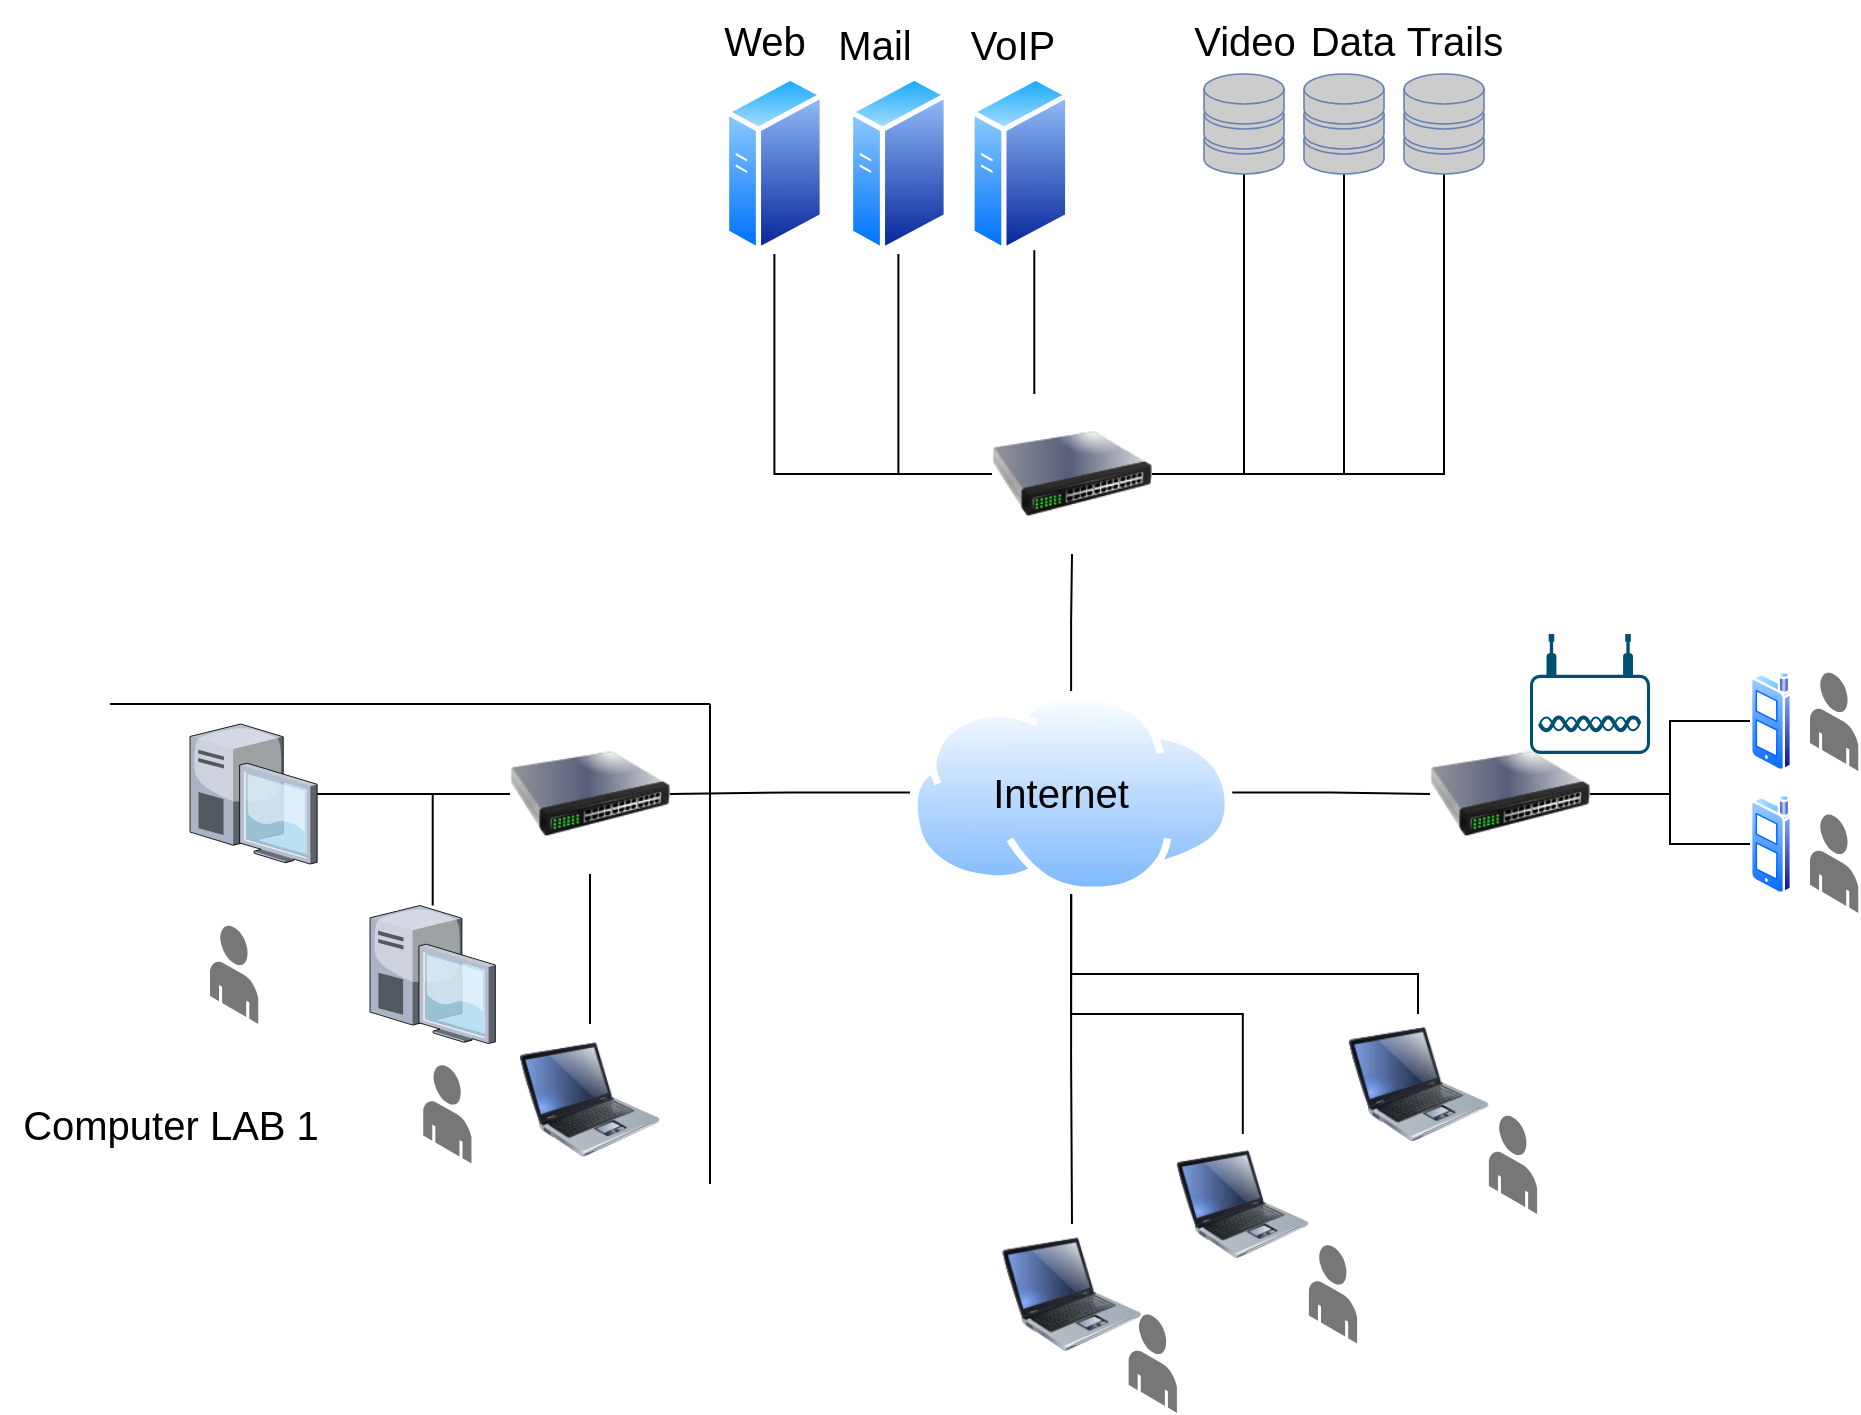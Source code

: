<mxfile version="24.0.0" type="google">
  <diagram name="Page-1" id="Afh1AuGvOd-qiEDZ2LGW">
    <mxGraphModel grid="1" page="1" gridSize="10" guides="1" tooltips="1" connect="1" arrows="1" fold="1" pageScale="1" pageWidth="827" pageHeight="1169" math="0" shadow="0">
      <root>
        <mxCell id="0" />
        <mxCell id="1" parent="0" />
        <mxCell id="FRi9AYQXIpdn9yopL1HB-31" style="edgeStyle=orthogonalEdgeStyle;rounded=0;orthogonalLoop=1;jettySize=auto;html=1;endArrow=none;endFill=0;fontSize=20;" edge="1" parent="1" source="FRi9AYQXIpdn9yopL1HB-1" target="FRi9AYQXIpdn9yopL1HB-4">
          <mxGeometry relative="1" as="geometry" />
        </mxCell>
        <mxCell id="FRi9AYQXIpdn9yopL1HB-32" style="edgeStyle=orthogonalEdgeStyle;rounded=0;orthogonalLoop=1;jettySize=auto;html=1;endArrow=none;endFill=0;fontSize=20;" edge="1" parent="1" source="FRi9AYQXIpdn9yopL1HB-1" target="FRi9AYQXIpdn9yopL1HB-5">
          <mxGeometry relative="1" as="geometry" />
        </mxCell>
        <mxCell id="FRi9AYQXIpdn9yopL1HB-33" style="edgeStyle=orthogonalEdgeStyle;rounded=0;orthogonalLoop=1;jettySize=auto;html=1;endArrow=none;endFill=0;fontSize=20;" edge="1" parent="1" source="FRi9AYQXIpdn9yopL1HB-1" target="FRi9AYQXIpdn9yopL1HB-19">
          <mxGeometry relative="1" as="geometry" />
        </mxCell>
        <mxCell id="FRi9AYQXIpdn9yopL1HB-34" style="edgeStyle=orthogonalEdgeStyle;rounded=0;orthogonalLoop=1;jettySize=auto;html=1;endArrow=none;endFill=0;fontSize=20;" edge="1" parent="1" source="FRi9AYQXIpdn9yopL1HB-1" target="FRi9AYQXIpdn9yopL1HB-18">
          <mxGeometry relative="1" as="geometry" />
        </mxCell>
        <mxCell id="FRi9AYQXIpdn9yopL1HB-36" style="edgeStyle=orthogonalEdgeStyle;rounded=0;orthogonalLoop=1;jettySize=auto;html=1;endArrow=none;endFill=0;fontSize=20;" edge="1" parent="1" source="FRi9AYQXIpdn9yopL1HB-1" target="FRi9AYQXIpdn9yopL1HB-3">
          <mxGeometry relative="1" as="geometry" />
        </mxCell>
        <mxCell id="FRi9AYQXIpdn9yopL1HB-50" style="edgeStyle=orthogonalEdgeStyle;rounded=0;orthogonalLoop=1;jettySize=auto;html=1;endArrow=none;endFill=0;fontSize=20;" edge="1" parent="1" source="FRi9AYQXIpdn9yopL1HB-1" target="FRi9AYQXIpdn9yopL1HB-17">
          <mxGeometry relative="1" as="geometry">
            <Array as="points">
              <mxPoint x="391" y="540" />
              <mxPoint x="564" y="540" />
            </Array>
          </mxGeometry>
        </mxCell>
        <mxCell id="FRi9AYQXIpdn9yopL1HB-1" value="" style="image;aspect=fixed;perimeter=ellipsePerimeter;html=1;align=center;shadow=0;dashed=0;spacingTop=3;image=img/lib/active_directory/internet_cloud.svg;fontSize=20;" vertex="1" parent="1">
          <mxGeometry x="310" y="398.5" width="161.12" height="101.5" as="geometry" />
        </mxCell>
        <mxCell id="FRi9AYQXIpdn9yopL1HB-37" style="edgeStyle=orthogonalEdgeStyle;rounded=0;orthogonalLoop=1;jettySize=auto;html=1;endArrow=none;endFill=0;fontSize=20;" edge="1" parent="1" source="FRi9AYQXIpdn9yopL1HB-3" target="FRi9AYQXIpdn9yopL1HB-25">
          <mxGeometry relative="1" as="geometry" />
        </mxCell>
        <mxCell id="FRi9AYQXIpdn9yopL1HB-38" style="edgeStyle=orthogonalEdgeStyle;rounded=0;orthogonalLoop=1;jettySize=auto;html=1;endArrow=none;endFill=0;fontSize=20;" edge="1" parent="1" source="FRi9AYQXIpdn9yopL1HB-3" target="FRi9AYQXIpdn9yopL1HB-24">
          <mxGeometry relative="1" as="geometry" />
        </mxCell>
        <mxCell id="FRi9AYQXIpdn9yopL1HB-39" style="edgeStyle=orthogonalEdgeStyle;rounded=0;orthogonalLoop=1;jettySize=auto;html=1;endArrow=none;endFill=0;fontSize=20;" edge="1" parent="1" source="FRi9AYQXIpdn9yopL1HB-3" target="FRi9AYQXIpdn9yopL1HB-23">
          <mxGeometry relative="1" as="geometry" />
        </mxCell>
        <mxCell id="FRi9AYQXIpdn9yopL1HB-3" value="" style="image;html=1;image=img/lib/clip_art/networking/Switch_128x128.png;fontSize=20;" vertex="1" parent="1">
          <mxGeometry x="110" y="410" width="80" height="80" as="geometry" />
        </mxCell>
        <mxCell id="FRi9AYQXIpdn9yopL1HB-41" style="edgeStyle=orthogonalEdgeStyle;rounded=0;orthogonalLoop=1;jettySize=auto;html=1;endArrow=none;endFill=0;fontSize=20;" edge="1" parent="1" source="FRi9AYQXIpdn9yopL1HB-4" target="FRi9AYQXIpdn9yopL1HB-7">
          <mxGeometry relative="1" as="geometry" />
        </mxCell>
        <mxCell id="FRi9AYQXIpdn9yopL1HB-42" style="edgeStyle=orthogonalEdgeStyle;rounded=0;orthogonalLoop=1;jettySize=auto;html=1;endArrow=none;endFill=0;fontSize=20;" edge="1" parent="1" source="FRi9AYQXIpdn9yopL1HB-4" target="FRi9AYQXIpdn9yopL1HB-6">
          <mxGeometry relative="1" as="geometry" />
        </mxCell>
        <mxCell id="FRi9AYQXIpdn9yopL1HB-43" style="edgeStyle=orthogonalEdgeStyle;rounded=0;orthogonalLoop=1;jettySize=auto;html=1;endArrow=none;endFill=0;fontSize=20;" edge="1" parent="1" source="FRi9AYQXIpdn9yopL1HB-4" target="FRi9AYQXIpdn9yopL1HB-8">
          <mxGeometry relative="1" as="geometry">
            <Array as="points">
              <mxPoint x="387" y="280" />
              <mxPoint x="387" y="280" />
            </Array>
          </mxGeometry>
        </mxCell>
        <mxCell id="FRi9AYQXIpdn9yopL1HB-44" style="edgeStyle=orthogonalEdgeStyle;rounded=0;orthogonalLoop=1;jettySize=auto;html=1;endArrow=none;endFill=0;fontSize=20;" edge="1" parent="1" source="FRi9AYQXIpdn9yopL1HB-4" target="FRi9AYQXIpdn9yopL1HB-9">
          <mxGeometry relative="1" as="geometry" />
        </mxCell>
        <mxCell id="FRi9AYQXIpdn9yopL1HB-45" style="edgeStyle=orthogonalEdgeStyle;rounded=0;orthogonalLoop=1;jettySize=auto;html=1;endArrow=none;endFill=0;fontSize=20;" edge="1" parent="1" source="FRi9AYQXIpdn9yopL1HB-4" target="FRi9AYQXIpdn9yopL1HB-10">
          <mxGeometry relative="1" as="geometry" />
        </mxCell>
        <mxCell id="FRi9AYQXIpdn9yopL1HB-46" style="edgeStyle=orthogonalEdgeStyle;rounded=0;orthogonalLoop=1;jettySize=auto;html=1;endArrow=none;endFill=0;fontSize=20;" edge="1" parent="1" source="FRi9AYQXIpdn9yopL1HB-4" target="FRi9AYQXIpdn9yopL1HB-11">
          <mxGeometry relative="1" as="geometry" />
        </mxCell>
        <mxCell id="FRi9AYQXIpdn9yopL1HB-4" value="" style="image;html=1;image=img/lib/clip_art/networking/Switch_128x128.png;fontSize=20;" vertex="1" parent="1">
          <mxGeometry x="351" y="250" width="80" height="80" as="geometry" />
        </mxCell>
        <mxCell id="FRi9AYQXIpdn9yopL1HB-47" style="edgeStyle=orthogonalEdgeStyle;rounded=0;orthogonalLoop=1;jettySize=auto;html=1;endArrow=none;endFill=0;fontSize=20;" edge="1" parent="1" source="FRi9AYQXIpdn9yopL1HB-5" target="FRi9AYQXIpdn9yopL1HB-13">
          <mxGeometry relative="1" as="geometry" />
        </mxCell>
        <mxCell id="FRi9AYQXIpdn9yopL1HB-48" style="edgeStyle=orthogonalEdgeStyle;rounded=0;orthogonalLoop=1;jettySize=auto;html=1;endArrow=none;endFill=0;fontSize=20;" edge="1" parent="1" source="FRi9AYQXIpdn9yopL1HB-5" target="FRi9AYQXIpdn9yopL1HB-14">
          <mxGeometry relative="1" as="geometry" />
        </mxCell>
        <mxCell id="FRi9AYQXIpdn9yopL1HB-5" value="" style="image;html=1;image=img/lib/clip_art/networking/Switch_128x128.png;fontSize=20;" vertex="1" parent="1">
          <mxGeometry x="570" y="410" width="80" height="80" as="geometry" />
        </mxCell>
        <mxCell id="FRi9AYQXIpdn9yopL1HB-6" value="" style="image;aspect=fixed;perimeter=ellipsePerimeter;html=1;align=center;shadow=0;dashed=0;spacingTop=3;image=img/lib/active_directory/generic_server.svg;fontSize=20;" vertex="1" parent="1">
          <mxGeometry x="217" y="90" width="50.4" height="90" as="geometry" />
        </mxCell>
        <mxCell id="FRi9AYQXIpdn9yopL1HB-7" value="" style="image;aspect=fixed;perimeter=ellipsePerimeter;html=1;align=center;shadow=0;dashed=0;spacingTop=3;image=img/lib/active_directory/generic_server.svg;fontSize=20;" vertex="1" parent="1">
          <mxGeometry x="279" y="90" width="50.4" height="90" as="geometry" />
        </mxCell>
        <mxCell id="FRi9AYQXIpdn9yopL1HB-8" value="" style="image;aspect=fixed;perimeter=ellipsePerimeter;html=1;align=center;shadow=0;dashed=0;spacingTop=3;image=img/lib/active_directory/generic_server.svg;fontSize=20;" vertex="1" parent="1">
          <mxGeometry x="339.72" y="90" width="50.4" height="90" as="geometry" />
        </mxCell>
        <mxCell id="FRi9AYQXIpdn9yopL1HB-9" value="" style="fontColor=#0066CC;verticalAlign=top;verticalLabelPosition=bottom;labelPosition=center;align=center;html=1;outlineConnect=0;fillColor=#CCCCCC;strokeColor=#6881B3;gradientColor=none;gradientDirection=north;strokeWidth=2;shape=mxgraph.networks.storage;fontSize=20;" vertex="1" parent="1">
          <mxGeometry x="457" y="90" width="40" height="50" as="geometry" />
        </mxCell>
        <mxCell id="FRi9AYQXIpdn9yopL1HB-10" value="" style="fontColor=#0066CC;verticalAlign=top;verticalLabelPosition=bottom;labelPosition=center;align=center;html=1;outlineConnect=0;fillColor=#CCCCCC;strokeColor=#6881B3;gradientColor=none;gradientDirection=north;strokeWidth=2;shape=mxgraph.networks.storage;fontSize=20;" vertex="1" parent="1">
          <mxGeometry x="507" y="90" width="40" height="50" as="geometry" />
        </mxCell>
        <mxCell id="FRi9AYQXIpdn9yopL1HB-11" value="" style="fontColor=#0066CC;verticalAlign=top;verticalLabelPosition=bottom;labelPosition=center;align=center;html=1;outlineConnect=0;fillColor=#CCCCCC;strokeColor=#6881B3;gradientColor=none;gradientDirection=north;strokeWidth=2;shape=mxgraph.networks.storage;fontSize=20;" vertex="1" parent="1">
          <mxGeometry x="557" y="90" width="40" height="50" as="geometry" />
        </mxCell>
        <mxCell id="FRi9AYQXIpdn9yopL1HB-12" value="" style="points=[[0.03,0.36,0],[0.18,0,0],[0.5,0.34,0],[0.82,0,0],[0.97,0.36,0],[1,0.67,0],[0.975,0.975,0],[0.5,1,0],[0.025,0.975,0],[0,0.67,0]];verticalLabelPosition=bottom;sketch=0;html=1;verticalAlign=top;aspect=fixed;align=center;pointerEvents=1;shape=mxgraph.cisco19.wireless_access_point;fillColor=#005073;strokeColor=none;fontSize=20;" vertex="1" parent="1">
          <mxGeometry x="620" y="370" width="60" height="60" as="geometry" />
        </mxCell>
        <mxCell id="FRi9AYQXIpdn9yopL1HB-13" value="" style="image;aspect=fixed;perimeter=ellipsePerimeter;html=1;align=center;shadow=0;dashed=0;spacingTop=3;image=img/lib/active_directory/cell_phone.svg;fontSize=20;" vertex="1" parent="1">
          <mxGeometry x="730" y="388.5" width="21" height="50" as="geometry" />
        </mxCell>
        <mxCell id="FRi9AYQXIpdn9yopL1HB-14" value="" style="image;aspect=fixed;perimeter=ellipsePerimeter;html=1;align=center;shadow=0;dashed=0;spacingTop=3;image=img/lib/active_directory/cell_phone.svg;fontSize=20;" vertex="1" parent="1">
          <mxGeometry x="730" y="450" width="21" height="50" as="geometry" />
        </mxCell>
        <mxCell id="FRi9AYQXIpdn9yopL1HB-15" value="" style="verticalLabelPosition=bottom;html=1;verticalAlign=top;strokeWidth=1;align=center;outlineConnect=0;dashed=0;outlineConnect=0;shape=mxgraph.aws3d.end_user;strokeColor=none;fillColor=#777777;aspect=fixed;fontSize=20;" vertex="1" parent="1">
          <mxGeometry x="760" y="460" width="24.12" height="49.46" as="geometry" />
        </mxCell>
        <mxCell id="FRi9AYQXIpdn9yopL1HB-16" value="" style="verticalLabelPosition=bottom;html=1;verticalAlign=top;strokeWidth=1;align=center;outlineConnect=0;dashed=0;outlineConnect=0;shape=mxgraph.aws3d.end_user;strokeColor=none;fillColor=#777777;aspect=fixed;fontSize=20;" vertex="1" parent="1">
          <mxGeometry x="760" y="389.04" width="24.12" height="49.46" as="geometry" />
        </mxCell>
        <mxCell id="FRi9AYQXIpdn9yopL1HB-17" value="" style="image;html=1;image=img/lib/clip_art/computers/Laptop_128x128.png;fontSize=20;" vertex="1" parent="1">
          <mxGeometry x="529.44" y="560" width="70" height="70" as="geometry" />
        </mxCell>
        <mxCell id="FRi9AYQXIpdn9yopL1HB-18" value="" style="image;html=1;image=img/lib/clip_art/computers/Laptop_128x128.png;fontSize=20;" vertex="1" parent="1">
          <mxGeometry x="356.28" y="665" width="69.44" height="70" as="geometry" />
        </mxCell>
        <mxCell id="FRi9AYQXIpdn9yopL1HB-19" value="" style="image;html=1;image=img/lib/clip_art/computers/Laptop_128x128.png;fontSize=20;" vertex="1" parent="1">
          <mxGeometry x="443.44" y="620" width="66" height="70" as="geometry" />
        </mxCell>
        <mxCell id="FRi9AYQXIpdn9yopL1HB-20" value="" style="verticalLabelPosition=bottom;html=1;verticalAlign=top;strokeWidth=1;align=center;outlineConnect=0;dashed=0;outlineConnect=0;shape=mxgraph.aws3d.end_user;strokeColor=none;fillColor=#777777;aspect=fixed;fontSize=20;" vertex="1" parent="1">
          <mxGeometry x="599.44" y="610.54" width="24.12" height="49.46" as="geometry" />
        </mxCell>
        <mxCell id="FRi9AYQXIpdn9yopL1HB-21" value="" style="verticalLabelPosition=bottom;html=1;verticalAlign=top;strokeWidth=1;align=center;outlineConnect=0;dashed=0;outlineConnect=0;shape=mxgraph.aws3d.end_user;strokeColor=none;fillColor=#777777;aspect=fixed;fontSize=20;" vertex="1" parent="1">
          <mxGeometry x="509.44" y="675.27" width="24.12" height="49.46" as="geometry" />
        </mxCell>
        <mxCell id="FRi9AYQXIpdn9yopL1HB-22" value="" style="verticalLabelPosition=bottom;html=1;verticalAlign=top;strokeWidth=1;align=center;outlineConnect=0;dashed=0;outlineConnect=0;shape=mxgraph.aws3d.end_user;strokeColor=none;fillColor=#777777;aspect=fixed;fontSize=20;" vertex="1" parent="1">
          <mxGeometry x="419.32" y="710" width="24.12" height="49.46" as="geometry" />
        </mxCell>
        <mxCell id="FRi9AYQXIpdn9yopL1HB-23" value="" style="image;html=1;image=img/lib/clip_art/computers/Laptop_128x128.png;fontSize=20;" vertex="1" parent="1">
          <mxGeometry x="115" y="565" width="70" height="75.27" as="geometry" />
        </mxCell>
        <mxCell id="FRi9AYQXIpdn9yopL1HB-24" value="" style="verticalLabelPosition=bottom;sketch=0;aspect=fixed;html=1;verticalAlign=top;strokeColor=none;align=center;outlineConnect=0;shape=mxgraph.citrix.desktop;fontSize=20;" vertex="1" parent="1">
          <mxGeometry x="40" y="505.77" width="62.66" height="69" as="geometry" />
        </mxCell>
        <mxCell id="FRi9AYQXIpdn9yopL1HB-25" value="" style="verticalLabelPosition=bottom;sketch=0;aspect=fixed;html=1;verticalAlign=top;strokeColor=none;align=center;outlineConnect=0;shape=mxgraph.citrix.desktop;fontSize=20;" vertex="1" parent="1">
          <mxGeometry x="-50" y="415" width="63.57" height="70" as="geometry" />
        </mxCell>
        <mxCell id="FRi9AYQXIpdn9yopL1HB-26" value="" style="endArrow=none;html=1;rounded=0;fontSize=20;" edge="1" parent="1">
          <mxGeometry width="50" height="50" relative="1" as="geometry">
            <mxPoint x="-90" y="405" as="sourcePoint" />
            <mxPoint x="210" y="405" as="targetPoint" />
          </mxGeometry>
        </mxCell>
        <mxCell id="FRi9AYQXIpdn9yopL1HB-27" value="" style="endArrow=none;html=1;rounded=0;fontSize=20;" edge="1" parent="1">
          <mxGeometry width="50" height="50" relative="1" as="geometry">
            <mxPoint x="210" y="645" as="sourcePoint" />
            <mxPoint x="210" y="405" as="targetPoint" />
          </mxGeometry>
        </mxCell>
        <mxCell id="FRi9AYQXIpdn9yopL1HB-29" value="" style="verticalLabelPosition=bottom;html=1;verticalAlign=top;strokeWidth=1;align=center;outlineConnect=0;dashed=0;outlineConnect=0;shape=mxgraph.aws3d.end_user;strokeColor=none;fillColor=#777777;aspect=fixed;fontSize=20;" vertex="1" parent="1">
          <mxGeometry x="66.61" y="585.27" width="24.12" height="49.46" as="geometry" />
        </mxCell>
        <mxCell id="FRi9AYQXIpdn9yopL1HB-30" value="" style="verticalLabelPosition=bottom;html=1;verticalAlign=top;strokeWidth=1;align=center;outlineConnect=0;dashed=0;outlineConnect=0;shape=mxgraph.aws3d.end_user;strokeColor=none;fillColor=#777777;aspect=fixed;fontSize=20;" vertex="1" parent="1">
          <mxGeometry x="-40" y="515.54" width="24.12" height="49.46" as="geometry" />
        </mxCell>
        <mxCell id="FRi9AYQXIpdn9yopL1HB-49" value="Computer LAB 1" style="text;html=1;align=center;verticalAlign=middle;resizable=0;points=[];autosize=1;strokeColor=none;fillColor=none;fontSize=20;" vertex="1" parent="1">
          <mxGeometry x="-145" y="594.73" width="170" height="40" as="geometry" />
        </mxCell>
        <mxCell id="FRi9AYQXIpdn9yopL1HB-51" value="Web" style="text;html=1;align=center;verticalAlign=middle;resizable=0;points=[];autosize=1;strokeColor=none;fillColor=none;fontSize=20;" vertex="1" parent="1">
          <mxGeometry x="207" y="53" width="60" height="40" as="geometry" />
        </mxCell>
        <mxCell id="FRi9AYQXIpdn9yopL1HB-52" value="Mail" style="text;html=1;align=center;verticalAlign=middle;resizable=0;points=[];autosize=1;strokeColor=none;fillColor=none;fontSize=20;" vertex="1" parent="1">
          <mxGeometry x="262" y="55" width="60" height="40" as="geometry" />
        </mxCell>
        <mxCell id="FRi9AYQXIpdn9yopL1HB-53" value="VoIP" style="text;html=1;align=center;verticalAlign=middle;resizable=0;points=[];autosize=1;strokeColor=none;fillColor=none;fontSize=20;" vertex="1" parent="1">
          <mxGeometry x="326.44" y="55" width="70" height="40" as="geometry" />
        </mxCell>
        <mxCell id="FRi9AYQXIpdn9yopL1HB-54" value="Video" style="text;html=1;align=center;verticalAlign=middle;resizable=0;points=[];autosize=1;strokeColor=none;fillColor=none;fontSize=20;" vertex="1" parent="1">
          <mxGeometry x="442" y="53" width="70" height="40" as="geometry" />
        </mxCell>
        <mxCell id="FRi9AYQXIpdn9yopL1HB-55" value="Data" style="text;html=1;align=center;verticalAlign=middle;resizable=0;points=[];autosize=1;strokeColor=none;fillColor=none;fontSize=20;" vertex="1" parent="1">
          <mxGeometry x="496.44" y="53" width="70" height="40" as="geometry" />
        </mxCell>
        <mxCell id="FRi9AYQXIpdn9yopL1HB-56" value="Trails" style="text;html=1;align=center;verticalAlign=middle;resizable=0;points=[];autosize=1;strokeColor=none;fillColor=none;fontSize=20;" vertex="1" parent="1">
          <mxGeometry x="547" y="53" width="70" height="40" as="geometry" />
        </mxCell>
        <mxCell id="FRi9AYQXIpdn9yopL1HB-57" value="Internet" style="text;html=1;align=center;verticalAlign=middle;resizable=0;points=[];autosize=1;strokeColor=none;fillColor=none;fontSize=20;" vertex="1" parent="1">
          <mxGeometry x="340" y="429.25" width="90" height="40" as="geometry" />
        </mxCell>
      </root>
    </mxGraphModel>
  </diagram>
</mxfile>

